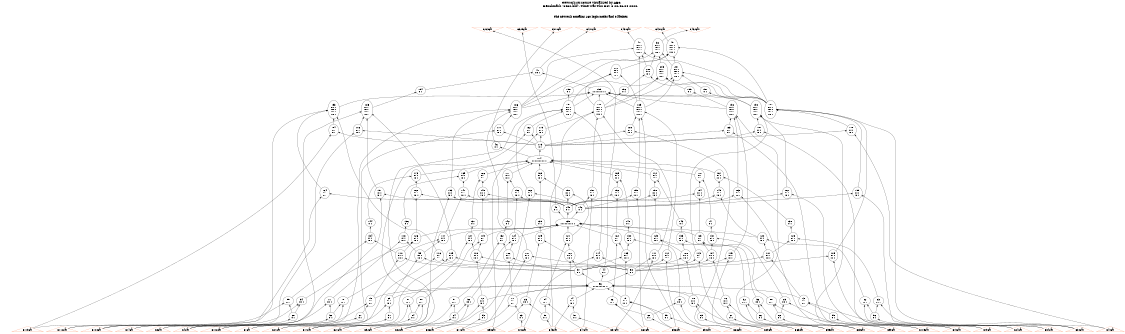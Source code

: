 # Network structure generated by ABC

digraph network {
size = "7.5,10";
center = true;
edge [dir = back];

{
  node [shape = plaintext];
  edge [style = invis];
  LevelTitle1 [label=""];
  LevelTitle2 [label=""];
  Level18 [label = ""];
  Level17 [label = ""];
  Level16 [label = ""];
  Level15 [label = ""];
  Level14 [label = ""];
  Level13 [label = ""];
  Level12 [label = ""];
  Level11 [label = ""];
  Level10 [label = ""];
  Level9 [label = ""];
  Level8 [label = ""];
  Level7 [label = ""];
  Level6 [label = ""];
  Level5 [label = ""];
  Level4 [label = ""];
  Level3 [label = ""];
  Level2 [label = ""];
  Level1 [label = ""];
  Level0 [label = ""];
  LevelTitle1 ->  LevelTitle2 ->  Level18 ->  Level17 ->  Level16 ->  Level15 ->  Level14 ->  Level13 ->  Level12 ->  Level11 ->  Level10 ->  Level9 ->  Level8 ->  Level7 ->  Level6 ->  Level5 ->  Level4 ->  Level3 ->  Level2 ->  Level1 ->  Level0;
}

{
  rank = same;
  LevelTitle1;
  title1 [shape=plaintext,
          fontsize=20,
          fontname = "Times-Roman",
          label="Network structure visualized by ABC\nBenchmark \"c432.blif\". Time was Thu Oct  8 20:46:04 2020. "
         ];
}

{
  rank = same;
  LevelTitle2;
  title2 [shape=plaintext,
          fontsize=18,
          fontname = "Times-Roman",
          label="The network contains 160 logic nodes and 0 latches.\n"
         ];
}

{
  rank = same;
  Level18;
  Node37 [label = "G223gat", shape = invtriangle, color = coral, fillcolor = coral];
  Node38 [label = "G329gat", shape = invtriangle, color = coral, fillcolor = coral];
  Node39 [label = "G370gat", shape = invtriangle, color = coral, fillcolor = coral];
  Node40 [label = "G421gat", shape = invtriangle, color = coral, fillcolor = coral];
  Node41 [label = "G430gat", shape = invtriangle, color = coral, fillcolor = coral];
  Node42 [label = "G431gat", shape = invtriangle, color = coral, fillcolor = coral];
  Node43 [label = "G432gat", shape = invtriangle, color = coral, fillcolor = coral];
}

{
  rank = same;
  Level17;
  Node48 [label = "48\n0--- 1\n-0-- 1\n--0- 1\n---0 1", shape = ellipse];
  Node49 [label = "49\n0--- 1\n-0-- 1\n--0- 1\n---0 1", shape = ellipse];
  Node50 [label = "50\n0--- 1\n-0-- 1\n--0- 1\n---0 1", shape = ellipse];
}

{
  rank = same;
  Level16;
  Node47 [label = "47\n00 1", shape = ellipse];
  Node200 [label = "200\n0- 1\n-0 1", shape = ellipse];
  Node201 [label = "201\n0--- 1\n-0-- 1\n--0- 1\n---0 1", shape = ellipse];
  Node202 [label = "202\n0-- 1\n-0- 1\n--0 1", shape = ellipse];
  Node203 [label = "203\n0--- 1\n-0-- 1\n--0- 1\n---0 1", shape = ellipse];
}

{
  rank = same;
  Level15;
  Node194 [label = "194\n0 1", shape = ellipse];
  Node195 [label = "195\n11111111 1", shape = ellipse];
  Node196 [label = "196\n0 1", shape = ellipse];
  Node197 [label = "197\n0 1", shape = ellipse];
  Node198 [label = "198\n0 1", shape = ellipse];
  Node199 [label = "199\n0 1", shape = ellipse];
}

{
  rank = same;
  Level14;
  Node185 [label = "185\n0--- 1\n-0-- 1\n--0- 1\n---0 1", shape = ellipse];
  Node186 [label = "186\n0--- 1\n-0-- 1\n--0- 1\n---0 1", shape = ellipse];
  Node187 [label = "187\n0--- 1\n-0-- 1\n--0- 1\n---0 1", shape = ellipse];
  Node188 [label = "188\n0--- 1\n-0-- 1\n--0- 1\n---0 1", shape = ellipse];
  Node189 [label = "189\n0--- 1\n-0-- 1\n--0- 1\n---0 1", shape = ellipse];
  Node190 [label = "190\n0--- 1\n-0-- 1\n--0- 1\n---0 1", shape = ellipse];
  Node191 [label = "191\n0--- 1\n-0-- 1\n--0- 1\n---0 1", shape = ellipse];
  Node192 [label = "192\n0--- 1\n-0-- 1\n--0- 1\n---0 1", shape = ellipse];
  Node193 [label = "193\n0--- 1\n-0-- 1\n--0- 1\n---0 1", shape = ellipse];
}

{
  rank = same;
  Level13;
  Node176 [label = "176\n0- 1\n-0 1", shape = ellipse];
  Node177 [label = "177\n0- 1\n-0 1", shape = ellipse];
  Node178 [label = "178\n0- 1\n-0 1", shape = ellipse];
  Node179 [label = "179\n0- 1\n-0 1", shape = ellipse];
  Node180 [label = "180\n0- 1\n-0 1", shape = ellipse];
  Node181 [label = "181\n0- 1\n-0 1", shape = ellipse];
  Node182 [label = "182\n0- 1\n-0 1", shape = ellipse];
  Node183 [label = "183\n0- 1\n-0 1", shape = ellipse];
  Node184 [label = "184\n0- 1\n-0 1", shape = ellipse];
}

{
  rank = same;
  Level12;
  Node46 [label = "46\n0 1", shape = ellipse];
  Node175 [label = "175\n0 1", shape = ellipse];
}

{
  rank = same;
  Level11;
  Node174 [label = "174\n111111111 1", shape = ellipse];
}

{
  rank = same;
  Level10;
  Node165 [label = "165\n0- 1\n-0 1", shape = ellipse];
  Node166 [label = "166\n0- 1\n-0 1", shape = ellipse];
  Node167 [label = "167\n0- 1\n-0 1", shape = ellipse];
  Node168 [label = "168\n0- 1\n-0 1", shape = ellipse];
  Node169 [label = "169\n0- 1\n-0 1", shape = ellipse];
  Node170 [label = "170\n0- 1\n-0 1", shape = ellipse];
  Node171 [label = "171\n0- 1\n-0 1", shape = ellipse];
  Node172 [label = "172\n0- 1\n-0 1", shape = ellipse];
  Node173 [label = "173\n0- 1\n-0 1", shape = ellipse];
}

{
  rank = same;
  Level9;
  Node147 [label = "147\n01 1\n10 1", shape = ellipse];
  Node148 [label = "148\n01 1\n10 1", shape = ellipse];
  Node149 [label = "149\n01 1\n10 1", shape = ellipse];
  Node150 [label = "150\n01 1\n10 1", shape = ellipse];
  Node151 [label = "151\n0- 1\n-0 1", shape = ellipse];
  Node152 [label = "152\n01 1\n10 1", shape = ellipse];
  Node153 [label = "153\n0- 1\n-0 1", shape = ellipse];
  Node154 [label = "154\n01 1\n10 1", shape = ellipse];
  Node155 [label = "155\n0- 1\n-0 1", shape = ellipse];
  Node156 [label = "156\n01 1\n10 1", shape = ellipse];
  Node157 [label = "157\n0- 1\n-0 1", shape = ellipse];
  Node158 [label = "158\n01 1\n10 1", shape = ellipse];
  Node159 [label = "159\n0- 1\n-0 1", shape = ellipse];
  Node160 [label = "160\n01 1\n10 1", shape = ellipse];
  Node161 [label = "161\n0- 1\n-0 1", shape = ellipse];
  Node162 [label = "162\n0- 1\n-0 1", shape = ellipse];
  Node163 [label = "163\n0- 1\n-0 1", shape = ellipse];
  Node164 [label = "164\n0- 1\n-0 1", shape = ellipse];
}

{
  rank = same;
  Level8;
  Node45 [label = "45\n0 1", shape = ellipse];
  Node145 [label = "145\n0 1", shape = ellipse];
  Node146 [label = "146\n0 1", shape = ellipse];
}

{
  rank = same;
  Level7;
  Node135 [label = "135\n111111111 1", shape = ellipse];
  Node136 [label = "136\n0 1", shape = ellipse];
  Node137 [label = "137\n0 1", shape = ellipse];
  Node138 [label = "138\n0 1", shape = ellipse];
  Node139 [label = "139\n0 1", shape = ellipse];
  Node140 [label = "140\n0 1", shape = ellipse];
  Node141 [label = "141\n0 1", shape = ellipse];
  Node142 [label = "142\n0 1", shape = ellipse];
  Node143 [label = "143\n0 1", shape = ellipse];
  Node144 [label = "144\n0 1", shape = ellipse];
}

{
  rank = same;
  Level6;
  Node117 [label = "117\n0- 1\n-0 1", shape = ellipse];
  Node118 [label = "118\n0- 1\n-0 1", shape = ellipse];
  Node119 [label = "119\n0- 1\n-0 1", shape = ellipse];
  Node120 [label = "120\n0- 1\n-0 1", shape = ellipse];
  Node121 [label = "121\n0- 1\n-0 1", shape = ellipse];
  Node122 [label = "122\n0- 1\n-0 1", shape = ellipse];
  Node123 [label = "123\n0- 1\n-0 1", shape = ellipse];
  Node124 [label = "124\n0- 1\n-0 1", shape = ellipse];
  Node125 [label = "125\n0- 1\n-0 1", shape = ellipse];
  Node126 [label = "126\n0- 1\n-0 1", shape = ellipse];
  Node127 [label = "127\n0- 1\n-0 1", shape = ellipse];
  Node128 [label = "128\n0- 1\n-0 1", shape = ellipse];
  Node129 [label = "129\n0- 1\n-0 1", shape = ellipse];
  Node130 [label = "130\n0- 1\n-0 1", shape = ellipse];
  Node131 [label = "131\n0- 1\n-0 1", shape = ellipse];
  Node132 [label = "132\n0- 1\n-0 1", shape = ellipse];
  Node133 [label = "133\n0- 1\n-0 1", shape = ellipse];
  Node134 [label = "134\n0- 1\n-0 1", shape = ellipse];
}

{
  rank = same;
  Level5;
  Node99 [label = "99\n01 1\n10 1", shape = ellipse];
  Node100 [label = "100\n01 1\n10 1", shape = ellipse];
  Node101 [label = "101\n01 1\n10 1", shape = ellipse];
  Node102 [label = "102\n01 1\n10 1", shape = ellipse];
  Node103 [label = "103\n01 1\n10 1", shape = ellipse];
  Node104 [label = "104\n01 1\n10 1", shape = ellipse];
  Node105 [label = "105\n0- 1\n-0 1", shape = ellipse];
  Node106 [label = "106\n01 1\n10 1", shape = ellipse];
  Node107 [label = "107\n0- 1\n-0 1", shape = ellipse];
  Node108 [label = "108\n01 1\n10 1", shape = ellipse];
  Node109 [label = "109\n0- 1\n-0 1", shape = ellipse];
  Node110 [label = "110\n01 1\n10 1", shape = ellipse];
  Node111 [label = "111\n0- 1\n-0 1", shape = ellipse];
  Node112 [label = "112\n0- 1\n-0 1", shape = ellipse];
  Node113 [label = "113\n0- 1\n-0 1", shape = ellipse];
  Node114 [label = "114\n0- 1\n-0 1", shape = ellipse];
  Node115 [label = "115\n0- 1\n-0 1", shape = ellipse];
  Node116 [label = "116\n0- 1\n-0 1", shape = ellipse];
}

{
  rank = same;
  Level4;
  Node44 [label = "44\n0 1", shape = ellipse];
  Node97 [label = "97\n0 1", shape = ellipse];
  Node98 [label = "98\n0 1", shape = ellipse];
}

{
  rank = same;
  Level3;
  Node96 [label = "96\n111111111 1", shape = ellipse];
}

{
  rank = same;
  Level2;
  Node69 [label = "69\n0- 1\n-0 1", shape = ellipse];
  Node70 [label = "70\n00 1", shape = ellipse];
  Node71 [label = "71\n00 1", shape = ellipse];
  Node72 [label = "72\n0- 1\n-0 1", shape = ellipse];
  Node73 [label = "73\n0- 1\n-0 1", shape = ellipse];
  Node74 [label = "74\n0- 1\n-0 1", shape = ellipse];
  Node75 [label = "75\n0- 1\n-0 1", shape = ellipse];
  Node76 [label = "76\n0- 1\n-0 1", shape = ellipse];
  Node77 [label = "77\n0- 1\n-0 1", shape = ellipse];
  Node78 [label = "78\n0- 1\n-0 1", shape = ellipse];
  Node79 [label = "79\n0- 1\n-0 1", shape = ellipse];
  Node80 [label = "80\n00 1", shape = ellipse];
  Node81 [label = "81\n00 1", shape = ellipse];
  Node82 [label = "82\n00 1", shape = ellipse];
  Node83 [label = "83\n00 1", shape = ellipse];
  Node84 [label = "84\n00 1", shape = ellipse];
  Node85 [label = "85\n00 1", shape = ellipse];
  Node86 [label = "86\n00 1", shape = ellipse];
  Node87 [label = "87\n00 1", shape = ellipse];
  Node88 [label = "88\n00 1", shape = ellipse];
  Node89 [label = "89\n00 1", shape = ellipse];
  Node90 [label = "90\n00 1", shape = ellipse];
  Node91 [label = "91\n00 1", shape = ellipse];
  Node92 [label = "92\n00 1", shape = ellipse];
  Node93 [label = "93\n00 1", shape = ellipse];
  Node94 [label = "94\n00 1", shape = ellipse];
  Node95 [label = "95\n00 1", shape = ellipse];
}

{
  rank = same;
  Level1;
  Node51 [label = "51\n0 1", shape = ellipse];
  Node52 [label = "52\n0 1", shape = ellipse];
  Node53 [label = "53\n0 1", shape = ellipse];
  Node54 [label = "54\n0 1", shape = ellipse];
  Node55 [label = "55\n0 1", shape = ellipse];
  Node56 [label = "56\n0 1", shape = ellipse];
  Node57 [label = "57\n0 1", shape = ellipse];
  Node58 [label = "58\n0 1", shape = ellipse];
  Node59 [label = "59\n0 1", shape = ellipse];
  Node60 [label = "60\n0 1", shape = ellipse];
  Node61 [label = "61\n0 1", shape = ellipse];
  Node62 [label = "62\n0 1", shape = ellipse];
  Node63 [label = "63\n0 1", shape = ellipse];
  Node64 [label = "64\n0 1", shape = ellipse];
  Node65 [label = "65\n0 1", shape = ellipse];
  Node66 [label = "66\n0 1", shape = ellipse];
  Node67 [label = "67\n0 1", shape = ellipse];
  Node68 [label = "68\n0 1", shape = ellipse];
}

{
  rank = same;
  Level0;
  Node1 [label = "G1gat", shape = triangle, color = coral, fillcolor = coral];
  Node2 [label = "G4gat", shape = triangle, color = coral, fillcolor = coral];
  Node3 [label = "G8gat", shape = triangle, color = coral, fillcolor = coral];
  Node4 [label = "G11gat", shape = triangle, color = coral, fillcolor = coral];
  Node5 [label = "G14gat", shape = triangle, color = coral, fillcolor = coral];
  Node6 [label = "G17gat", shape = triangle, color = coral, fillcolor = coral];
  Node7 [label = "G21gat", shape = triangle, color = coral, fillcolor = coral];
  Node8 [label = "G24gat", shape = triangle, color = coral, fillcolor = coral];
  Node9 [label = "G27gat", shape = triangle, color = coral, fillcolor = coral];
  Node10 [label = "G30gat", shape = triangle, color = coral, fillcolor = coral];
  Node11 [label = "G34gat", shape = triangle, color = coral, fillcolor = coral];
  Node12 [label = "G37gat", shape = triangle, color = coral, fillcolor = coral];
  Node13 [label = "G40gat", shape = triangle, color = coral, fillcolor = coral];
  Node14 [label = "G43gat", shape = triangle, color = coral, fillcolor = coral];
  Node15 [label = "G47gat", shape = triangle, color = coral, fillcolor = coral];
  Node16 [label = "G50gat", shape = triangle, color = coral, fillcolor = coral];
  Node17 [label = "G53gat", shape = triangle, color = coral, fillcolor = coral];
  Node18 [label = "G56gat", shape = triangle, color = coral, fillcolor = coral];
  Node19 [label = "G60gat", shape = triangle, color = coral, fillcolor = coral];
  Node20 [label = "G63gat", shape = triangle, color = coral, fillcolor = coral];
  Node21 [label = "G66gat", shape = triangle, color = coral, fillcolor = coral];
  Node22 [label = "G69gat", shape = triangle, color = coral, fillcolor = coral];
  Node23 [label = "G73gat", shape = triangle, color = coral, fillcolor = coral];
  Node24 [label = "G76gat", shape = triangle, color = coral, fillcolor = coral];
  Node25 [label = "G79gat", shape = triangle, color = coral, fillcolor = coral];
  Node26 [label = "G82gat", shape = triangle, color = coral, fillcolor = coral];
  Node27 [label = "G86gat", shape = triangle, color = coral, fillcolor = coral];
  Node28 [label = "G89gat", shape = triangle, color = coral, fillcolor = coral];
  Node29 [label = "G92gat", shape = triangle, color = coral, fillcolor = coral];
  Node30 [label = "G95gat", shape = triangle, color = coral, fillcolor = coral];
  Node31 [label = "G99gat", shape = triangle, color = coral, fillcolor = coral];
  Node32 [label = "G102gat", shape = triangle, color = coral, fillcolor = coral];
  Node33 [label = "G105gat", shape = triangle, color = coral, fillcolor = coral];
  Node34 [label = "G108gat", shape = triangle, color = coral, fillcolor = coral];
  Node35 [label = "G112gat", shape = triangle, color = coral, fillcolor = coral];
  Node36 [label = "G115gat", shape = triangle, color = coral, fillcolor = coral];
}

title1 -> title2 [style = invis];
title2 -> Node37 [style = invis];
title2 -> Node38 [style = invis];
title2 -> Node39 [style = invis];
title2 -> Node40 [style = invis];
title2 -> Node41 [style = invis];
title2 -> Node42 [style = invis];
title2 -> Node43 [style = invis];
Node37 -> Node38 [style = invis];
Node38 -> Node39 [style = invis];
Node39 -> Node40 [style = invis];
Node40 -> Node41 [style = invis];
Node41 -> Node42 [style = invis];
Node42 -> Node43 [style = invis];
Node37 -> Node44 [style = solid];
Node38 -> Node45 [style = solid];
Node39 -> Node46 [style = solid];
Node40 -> Node47 [style = solid];
Node41 -> Node48 [style = solid];
Node42 -> Node49 [style = solid];
Node43 -> Node50 [style = solid];
Node44 -> Node96 [style = solid];
Node45 -> Node135 [style = solid];
Node46 -> Node174 [style = solid];
Node47 -> Node194 [style = solid];
Node47 -> Node195 [style = solid];
Node48 -> Node186 [style = solid];
Node48 -> Node187 [style = solid];
Node48 -> Node200 [style = solid];
Node48 -> Node189 [style = solid];
Node49 -> Node186 [style = solid];
Node49 -> Node187 [style = solid];
Node49 -> Node201 [style = solid];
Node49 -> Node202 [style = solid];
Node50 -> Node186 [style = solid];
Node50 -> Node200 [style = solid];
Node50 -> Node201 [style = solid];
Node50 -> Node203 [style = solid];
Node51 -> Node1 [style = solid];
Node52 -> Node2 [style = solid];
Node53 -> Node4 [style = solid];
Node54 -> Node6 [style = solid];
Node55 -> Node8 [style = solid];
Node56 -> Node10 [style = solid];
Node57 -> Node12 [style = solid];
Node58 -> Node14 [style = solid];
Node59 -> Node16 [style = solid];
Node60 -> Node18 [style = solid];
Node61 -> Node20 [style = solid];
Node62 -> Node22 [style = solid];
Node63 -> Node24 [style = solid];
Node64 -> Node26 [style = solid];
Node65 -> Node28 [style = solid];
Node66 -> Node30 [style = solid];
Node67 -> Node32 [style = solid];
Node68 -> Node34 [style = solid];
Node69 -> Node51 [style = solid];
Node69 -> Node2 [style = solid];
Node70 -> Node3 [style = solid];
Node70 -> Node52 [style = solid];
Node71 -> Node5 [style = solid];
Node71 -> Node52 [style = solid];
Node72 -> Node53 [style = solid];
Node72 -> Node6 [style = solid];
Node73 -> Node55 [style = solid];
Node73 -> Node10 [style = solid];
Node74 -> Node57 [style = solid];
Node74 -> Node14 [style = solid];
Node75 -> Node59 [style = solid];
Node75 -> Node18 [style = solid];
Node76 -> Node61 [style = solid];
Node76 -> Node22 [style = solid];
Node77 -> Node63 [style = solid];
Node77 -> Node26 [style = solid];
Node78 -> Node65 [style = solid];
Node78 -> Node30 [style = solid];
Node79 -> Node67 [style = solid];
Node79 -> Node34 [style = solid];
Node80 -> Node7 [style = solid];
Node80 -> Node54 [style = solid];
Node81 -> Node9 [style = solid];
Node81 -> Node54 [style = solid];
Node82 -> Node11 [style = solid];
Node82 -> Node56 [style = solid];
Node83 -> Node13 [style = solid];
Node83 -> Node56 [style = solid];
Node84 -> Node15 [style = solid];
Node84 -> Node58 [style = solid];
Node85 -> Node17 [style = solid];
Node85 -> Node58 [style = solid];
Node86 -> Node19 [style = solid];
Node86 -> Node60 [style = solid];
Node87 -> Node21 [style = solid];
Node87 -> Node60 [style = solid];
Node88 -> Node23 [style = solid];
Node88 -> Node62 [style = solid];
Node89 -> Node25 [style = solid];
Node89 -> Node62 [style = solid];
Node90 -> Node27 [style = solid];
Node90 -> Node64 [style = solid];
Node91 -> Node29 [style = solid];
Node91 -> Node64 [style = solid];
Node92 -> Node31 [style = solid];
Node92 -> Node66 [style = solid];
Node93 -> Node33 [style = solid];
Node93 -> Node66 [style = solid];
Node94 -> Node35 [style = solid];
Node94 -> Node68 [style = solid];
Node95 -> Node36 [style = solid];
Node95 -> Node68 [style = solid];
Node96 -> Node69 [style = solid];
Node96 -> Node72 [style = solid];
Node96 -> Node73 [style = solid];
Node96 -> Node74 [style = solid];
Node96 -> Node75 [style = solid];
Node96 -> Node76 [style = solid];
Node96 -> Node77 [style = solid];
Node96 -> Node78 [style = solid];
Node96 -> Node79 [style = solid];
Node97 -> Node96 [style = solid];
Node98 -> Node96 [style = solid];
Node99 -> Node97 [style = solid];
Node99 -> Node69 [style = solid];
Node100 -> Node97 [style = solid];
Node100 -> Node72 [style = solid];
Node101 -> Node97 [style = solid];
Node101 -> Node73 [style = solid];
Node102 -> Node97 [style = solid];
Node102 -> Node74 [style = solid];
Node103 -> Node97 [style = solid];
Node103 -> Node75 [style = solid];
Node104 -> Node97 [style = solid];
Node104 -> Node76 [style = solid];
Node105 -> Node1 [style = solid];
Node105 -> Node98 [style = solid];
Node106 -> Node97 [style = solid];
Node106 -> Node77 [style = solid];
Node107 -> Node98 [style = solid];
Node107 -> Node4 [style = solid];
Node108 -> Node97 [style = solid];
Node108 -> Node78 [style = solid];
Node109 -> Node98 [style = solid];
Node109 -> Node8 [style = solid];
Node110 -> Node97 [style = solid];
Node110 -> Node79 [style = solid];
Node111 -> Node98 [style = solid];
Node111 -> Node12 [style = solid];
Node112 -> Node98 [style = solid];
Node112 -> Node16 [style = solid];
Node113 -> Node98 [style = solid];
Node113 -> Node20 [style = solid];
Node114 -> Node98 [style = solid];
Node114 -> Node24 [style = solid];
Node115 -> Node98 [style = solid];
Node115 -> Node28 [style = solid];
Node116 -> Node98 [style = solid];
Node116 -> Node32 [style = solid];
Node117 -> Node99 [style = solid];
Node117 -> Node70 [style = solid];
Node118 -> Node99 [style = solid];
Node118 -> Node71 [style = solid];
Node119 -> Node100 [style = solid];
Node119 -> Node80 [style = solid];
Node120 -> Node101 [style = solid];
Node120 -> Node82 [style = solid];
Node121 -> Node102 [style = solid];
Node121 -> Node84 [style = solid];
Node122 -> Node103 [style = solid];
Node122 -> Node86 [style = solid];
Node123 -> Node104 [style = solid];
Node123 -> Node88 [style = solid];
Node124 -> Node106 [style = solid];
Node124 -> Node90 [style = solid];
Node125 -> Node108 [style = solid];
Node125 -> Node92 [style = solid];
Node126 -> Node110 [style = solid];
Node126 -> Node94 [style = solid];
Node127 -> Node100 [style = solid];
Node127 -> Node81 [style = solid];
Node128 -> Node101 [style = solid];
Node128 -> Node83 [style = solid];
Node129 -> Node102 [style = solid];
Node129 -> Node85 [style = solid];
Node130 -> Node103 [style = solid];
Node130 -> Node87 [style = solid];
Node131 -> Node104 [style = solid];
Node131 -> Node89 [style = solid];
Node132 -> Node106 [style = solid];
Node132 -> Node91 [style = solid];
Node133 -> Node108 [style = solid];
Node133 -> Node93 [style = solid];
Node134 -> Node110 [style = solid];
Node134 -> Node95 [style = solid];
Node135 -> Node117 [style = solid];
Node135 -> Node119 [style = solid];
Node135 -> Node120 [style = solid];
Node135 -> Node121 [style = solid];
Node135 -> Node122 [style = solid];
Node135 -> Node123 [style = solid];
Node135 -> Node124 [style = solid];
Node135 -> Node125 [style = solid];
Node135 -> Node126 [style = solid];
Node136 -> Node118 [style = solid];
Node137 -> Node127 [style = solid];
Node138 -> Node128 [style = solid];
Node139 -> Node129 [style = solid];
Node140 -> Node130 [style = solid];
Node141 -> Node131 [style = solid];
Node142 -> Node132 [style = solid];
Node143 -> Node133 [style = solid];
Node144 -> Node134 [style = solid];
Node145 -> Node135 [style = solid];
Node146 -> Node135 [style = solid];
Node147 -> Node145 [style = solid];
Node147 -> Node117 [style = solid];
Node148 -> Node145 [style = solid];
Node148 -> Node119 [style = solid];
Node149 -> Node145 [style = solid];
Node149 -> Node120 [style = solid];
Node150 -> Node145 [style = solid];
Node150 -> Node121 [style = solid];
Node151 -> Node3 [style = solid];
Node151 -> Node146 [style = solid];
Node152 -> Node145 [style = solid];
Node152 -> Node122 [style = solid];
Node153 -> Node146 [style = solid];
Node153 -> Node7 [style = solid];
Node154 -> Node145 [style = solid];
Node154 -> Node123 [style = solid];
Node155 -> Node146 [style = solid];
Node155 -> Node11 [style = solid];
Node156 -> Node145 [style = solid];
Node156 -> Node124 [style = solid];
Node157 -> Node146 [style = solid];
Node157 -> Node15 [style = solid];
Node158 -> Node145 [style = solid];
Node158 -> Node125 [style = solid];
Node159 -> Node146 [style = solid];
Node159 -> Node19 [style = solid];
Node160 -> Node145 [style = solid];
Node160 -> Node126 [style = solid];
Node161 -> Node146 [style = solid];
Node161 -> Node23 [style = solid];
Node162 -> Node146 [style = solid];
Node162 -> Node27 [style = solid];
Node163 -> Node146 [style = solid];
Node163 -> Node31 [style = solid];
Node164 -> Node146 [style = solid];
Node164 -> Node35 [style = solid];
Node165 -> Node147 [style = solid];
Node165 -> Node136 [style = solid];
Node166 -> Node148 [style = solid];
Node166 -> Node137 [style = solid];
Node167 -> Node149 [style = solid];
Node167 -> Node138 [style = solid];
Node168 -> Node150 [style = solid];
Node168 -> Node139 [style = solid];
Node169 -> Node152 [style = solid];
Node169 -> Node140 [style = solid];
Node170 -> Node154 [style = solid];
Node170 -> Node141 [style = solid];
Node171 -> Node156 [style = solid];
Node171 -> Node142 [style = solid];
Node172 -> Node158 [style = solid];
Node172 -> Node143 [style = solid];
Node173 -> Node160 [style = solid];
Node173 -> Node144 [style = solid];
Node174 -> Node165 [style = solid];
Node174 -> Node166 [style = solid];
Node174 -> Node167 [style = solid];
Node174 -> Node168 [style = solid];
Node174 -> Node169 [style = solid];
Node174 -> Node170 [style = solid];
Node174 -> Node171 [style = solid];
Node174 -> Node172 [style = solid];
Node174 -> Node173 [style = solid];
Node175 -> Node174 [style = solid];
Node176 -> Node5 [style = solid];
Node176 -> Node175 [style = solid];
Node177 -> Node175 [style = solid];
Node177 -> Node9 [style = solid];
Node178 -> Node175 [style = solid];
Node178 -> Node13 [style = solid];
Node179 -> Node175 [style = solid];
Node179 -> Node17 [style = solid];
Node180 -> Node175 [style = solid];
Node180 -> Node21 [style = solid];
Node181 -> Node175 [style = solid];
Node181 -> Node25 [style = solid];
Node182 -> Node175 [style = solid];
Node182 -> Node29 [style = solid];
Node183 -> Node175 [style = solid];
Node183 -> Node33 [style = solid];
Node184 -> Node175 [style = solid];
Node184 -> Node36 [style = solid];
Node185 -> Node2 [style = solid];
Node185 -> Node105 [style = solid];
Node185 -> Node151 [style = solid];
Node185 -> Node176 [style = solid];
Node186 -> Node107 [style = solid];
Node186 -> Node153 [style = solid];
Node186 -> Node177 [style = solid];
Node186 -> Node6 [style = solid];
Node187 -> Node109 [style = solid];
Node187 -> Node155 [style = solid];
Node187 -> Node178 [style = solid];
Node187 -> Node10 [style = solid];
Node188 -> Node111 [style = solid];
Node188 -> Node157 [style = solid];
Node188 -> Node179 [style = solid];
Node188 -> Node14 [style = solid];
Node189 -> Node112 [style = solid];
Node189 -> Node159 [style = solid];
Node189 -> Node180 [style = solid];
Node189 -> Node18 [style = solid];
Node190 -> Node113 [style = solid];
Node190 -> Node161 [style = solid];
Node190 -> Node181 [style = solid];
Node190 -> Node22 [style = solid];
Node191 -> Node114 [style = solid];
Node191 -> Node162 [style = solid];
Node191 -> Node182 [style = solid];
Node191 -> Node26 [style = solid];
Node192 -> Node115 [style = solid];
Node192 -> Node163 [style = solid];
Node192 -> Node183 [style = solid];
Node192 -> Node30 [style = solid];
Node193 -> Node116 [style = solid];
Node193 -> Node164 [style = solid];
Node193 -> Node184 [style = solid];
Node193 -> Node34 [style = solid];
Node194 -> Node185 [style = solid];
Node195 -> Node186 [style = solid];
Node195 -> Node187 [style = solid];
Node195 -> Node188 [style = solid];
Node195 -> Node189 [style = solid];
Node195 -> Node190 [style = solid];
Node195 -> Node191 [style = solid];
Node195 -> Node192 [style = solid];
Node195 -> Node193 [style = solid];
Node196 -> Node188 [style = solid];
Node197 -> Node190 [style = solid];
Node198 -> Node191 [style = solid];
Node199 -> Node192 [style = solid];
Node200 -> Node187 [style = solid];
Node200 -> Node196 [style = solid];
Node201 -> Node187 [style = solid];
Node201 -> Node188 [style = solid];
Node201 -> Node197 [style = solid];
Node201 -> Node189 [style = solid];
Node202 -> Node189 [style = solid];
Node202 -> Node188 [style = solid];
Node202 -> Node198 [style = solid];
Node203 -> Node187 [style = solid];
Node203 -> Node188 [style = solid];
Node203 -> Node191 [style = solid];
Node203 -> Node199 [style = solid];
}

